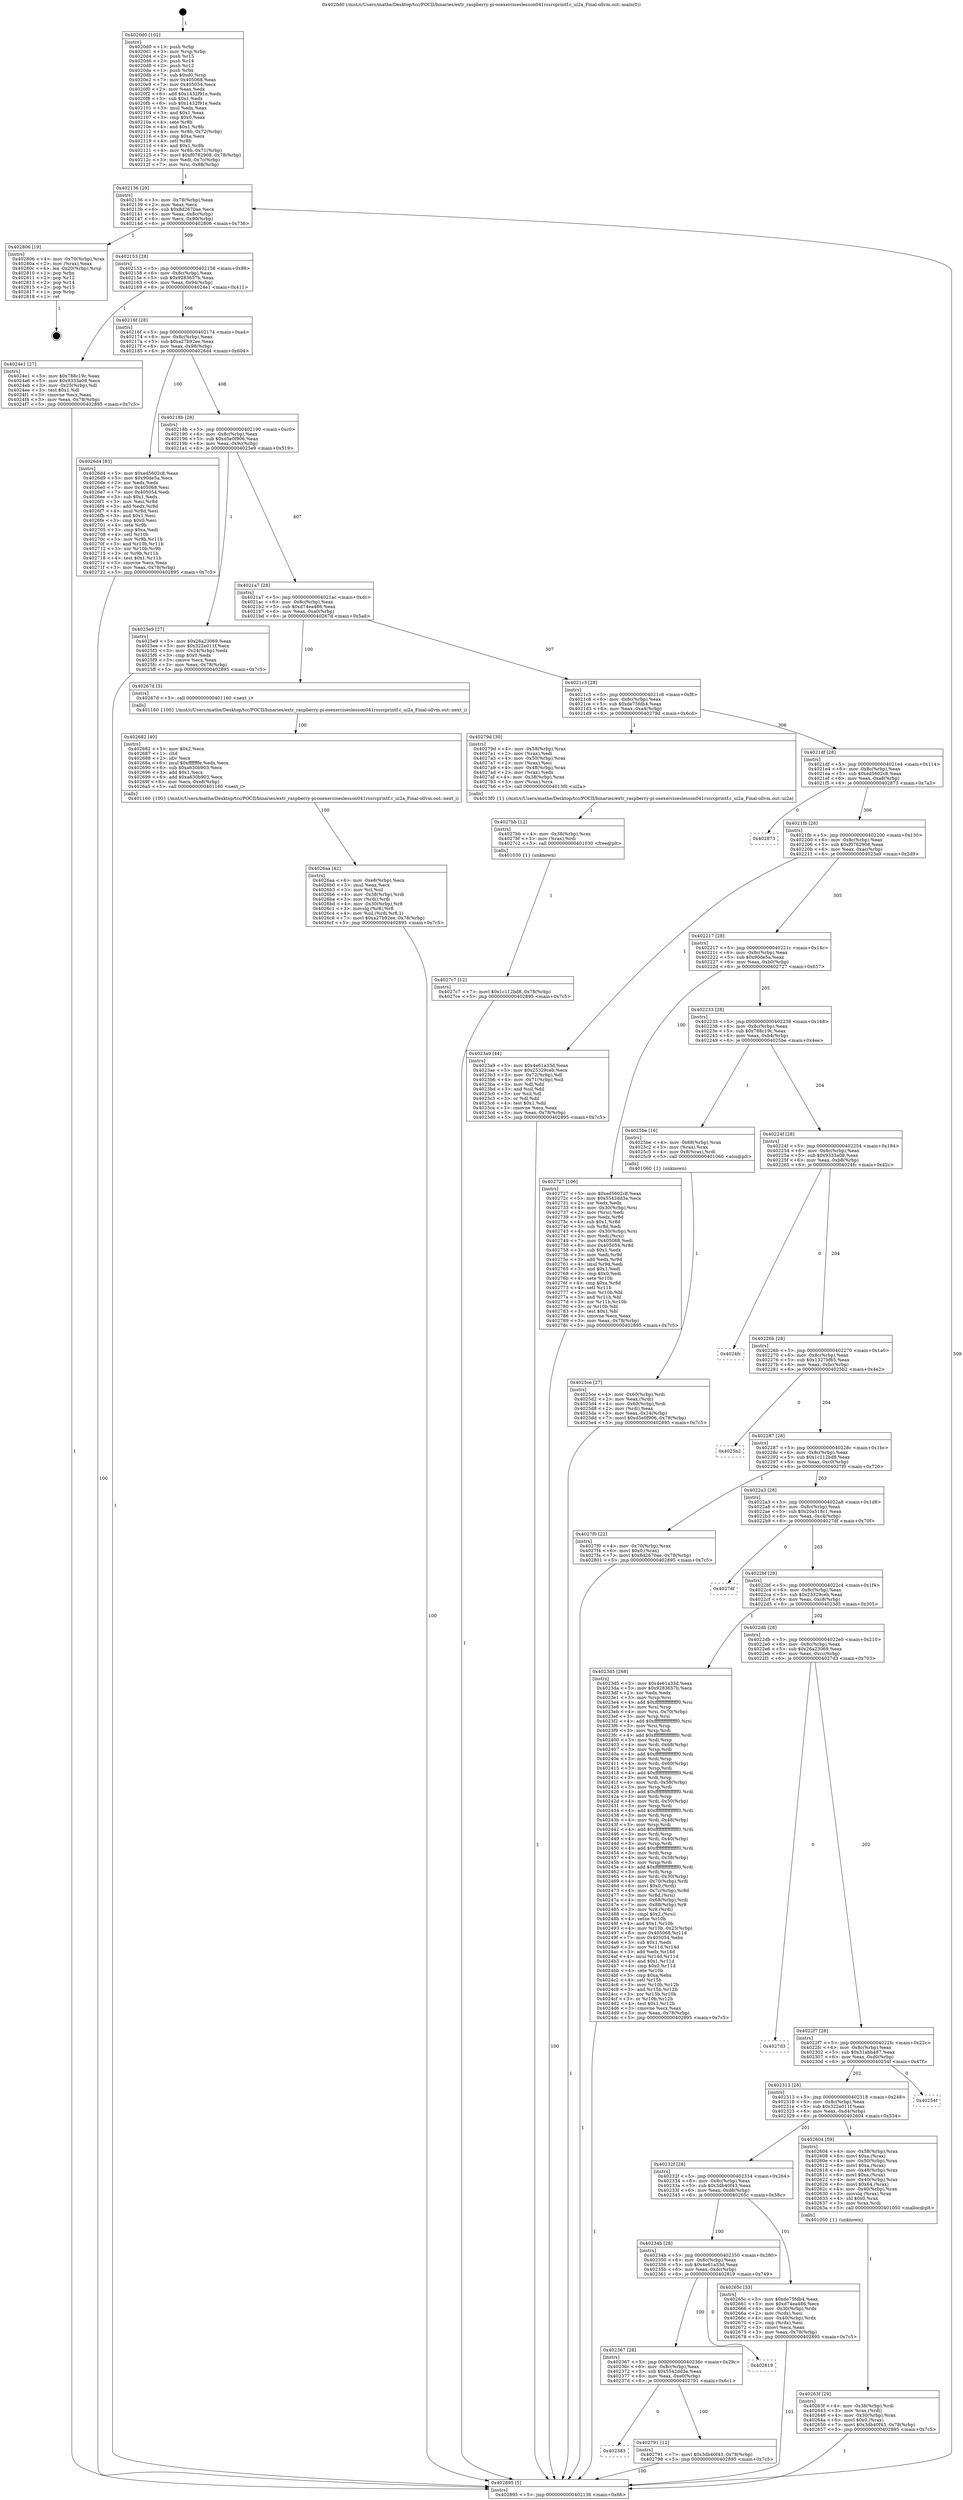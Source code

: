 digraph "0x4020d0" {
  label = "0x4020d0 (/mnt/c/Users/mathe/Desktop/tcc/POCII/binaries/extr_raspberry-pi-osexerciseslesson041rssrcprintf.c_ui2a_Final-ollvm.out::main(0))"
  labelloc = "t"
  node[shape=record]

  Entry [label="",width=0.3,height=0.3,shape=circle,fillcolor=black,style=filled]
  "0x402136" [label="{
     0x402136 [29]\l
     | [instrs]\l
     &nbsp;&nbsp;0x402136 \<+3\>: mov -0x78(%rbp),%eax\l
     &nbsp;&nbsp;0x402139 \<+2\>: mov %eax,%ecx\l
     &nbsp;&nbsp;0x40213b \<+6\>: sub $0x8d2670ae,%ecx\l
     &nbsp;&nbsp;0x402141 \<+6\>: mov %eax,-0x8c(%rbp)\l
     &nbsp;&nbsp;0x402147 \<+6\>: mov %ecx,-0x90(%rbp)\l
     &nbsp;&nbsp;0x40214d \<+6\>: je 0000000000402806 \<main+0x736\>\l
  }"]
  "0x402806" [label="{
     0x402806 [19]\l
     | [instrs]\l
     &nbsp;&nbsp;0x402806 \<+4\>: mov -0x70(%rbp),%rax\l
     &nbsp;&nbsp;0x40280a \<+2\>: mov (%rax),%eax\l
     &nbsp;&nbsp;0x40280c \<+4\>: lea -0x20(%rbp),%rsp\l
     &nbsp;&nbsp;0x402810 \<+1\>: pop %rbx\l
     &nbsp;&nbsp;0x402811 \<+2\>: pop %r12\l
     &nbsp;&nbsp;0x402813 \<+2\>: pop %r14\l
     &nbsp;&nbsp;0x402815 \<+2\>: pop %r15\l
     &nbsp;&nbsp;0x402817 \<+1\>: pop %rbp\l
     &nbsp;&nbsp;0x402818 \<+1\>: ret\l
  }"]
  "0x402153" [label="{
     0x402153 [28]\l
     | [instrs]\l
     &nbsp;&nbsp;0x402153 \<+5\>: jmp 0000000000402158 \<main+0x88\>\l
     &nbsp;&nbsp;0x402158 \<+6\>: mov -0x8c(%rbp),%eax\l
     &nbsp;&nbsp;0x40215e \<+5\>: sub $0x9283657b,%eax\l
     &nbsp;&nbsp;0x402163 \<+6\>: mov %eax,-0x94(%rbp)\l
     &nbsp;&nbsp;0x402169 \<+6\>: je 00000000004024e1 \<main+0x411\>\l
  }"]
  Exit [label="",width=0.3,height=0.3,shape=circle,fillcolor=black,style=filled,peripheries=2]
  "0x4024e1" [label="{
     0x4024e1 [27]\l
     | [instrs]\l
     &nbsp;&nbsp;0x4024e1 \<+5\>: mov $0x788c19c,%eax\l
     &nbsp;&nbsp;0x4024e6 \<+5\>: mov $0x9333a08,%ecx\l
     &nbsp;&nbsp;0x4024eb \<+3\>: mov -0x25(%rbp),%dl\l
     &nbsp;&nbsp;0x4024ee \<+3\>: test $0x1,%dl\l
     &nbsp;&nbsp;0x4024f1 \<+3\>: cmovne %ecx,%eax\l
     &nbsp;&nbsp;0x4024f4 \<+3\>: mov %eax,-0x78(%rbp)\l
     &nbsp;&nbsp;0x4024f7 \<+5\>: jmp 0000000000402895 \<main+0x7c5\>\l
  }"]
  "0x40216f" [label="{
     0x40216f [28]\l
     | [instrs]\l
     &nbsp;&nbsp;0x40216f \<+5\>: jmp 0000000000402174 \<main+0xa4\>\l
     &nbsp;&nbsp;0x402174 \<+6\>: mov -0x8c(%rbp),%eax\l
     &nbsp;&nbsp;0x40217a \<+5\>: sub $0xa27b92ee,%eax\l
     &nbsp;&nbsp;0x40217f \<+6\>: mov %eax,-0x98(%rbp)\l
     &nbsp;&nbsp;0x402185 \<+6\>: je 00000000004026d4 \<main+0x604\>\l
  }"]
  "0x4027c7" [label="{
     0x4027c7 [12]\l
     | [instrs]\l
     &nbsp;&nbsp;0x4027c7 \<+7\>: movl $0x1c112bd8,-0x78(%rbp)\l
     &nbsp;&nbsp;0x4027ce \<+5\>: jmp 0000000000402895 \<main+0x7c5\>\l
  }"]
  "0x4026d4" [label="{
     0x4026d4 [83]\l
     | [instrs]\l
     &nbsp;&nbsp;0x4026d4 \<+5\>: mov $0xed5602c8,%eax\l
     &nbsp;&nbsp;0x4026d9 \<+5\>: mov $0x90de5a,%ecx\l
     &nbsp;&nbsp;0x4026de \<+2\>: xor %edx,%edx\l
     &nbsp;&nbsp;0x4026e0 \<+7\>: mov 0x405068,%esi\l
     &nbsp;&nbsp;0x4026e7 \<+7\>: mov 0x405054,%edi\l
     &nbsp;&nbsp;0x4026ee \<+3\>: sub $0x1,%edx\l
     &nbsp;&nbsp;0x4026f1 \<+3\>: mov %esi,%r8d\l
     &nbsp;&nbsp;0x4026f4 \<+3\>: add %edx,%r8d\l
     &nbsp;&nbsp;0x4026f7 \<+4\>: imul %r8d,%esi\l
     &nbsp;&nbsp;0x4026fb \<+3\>: and $0x1,%esi\l
     &nbsp;&nbsp;0x4026fe \<+3\>: cmp $0x0,%esi\l
     &nbsp;&nbsp;0x402701 \<+4\>: sete %r9b\l
     &nbsp;&nbsp;0x402705 \<+3\>: cmp $0xa,%edi\l
     &nbsp;&nbsp;0x402708 \<+4\>: setl %r10b\l
     &nbsp;&nbsp;0x40270c \<+3\>: mov %r9b,%r11b\l
     &nbsp;&nbsp;0x40270f \<+3\>: and %r10b,%r11b\l
     &nbsp;&nbsp;0x402712 \<+3\>: xor %r10b,%r9b\l
     &nbsp;&nbsp;0x402715 \<+3\>: or %r9b,%r11b\l
     &nbsp;&nbsp;0x402718 \<+4\>: test $0x1,%r11b\l
     &nbsp;&nbsp;0x40271c \<+3\>: cmovne %ecx,%eax\l
     &nbsp;&nbsp;0x40271f \<+3\>: mov %eax,-0x78(%rbp)\l
     &nbsp;&nbsp;0x402722 \<+5\>: jmp 0000000000402895 \<main+0x7c5\>\l
  }"]
  "0x40218b" [label="{
     0x40218b [28]\l
     | [instrs]\l
     &nbsp;&nbsp;0x40218b \<+5\>: jmp 0000000000402190 \<main+0xc0\>\l
     &nbsp;&nbsp;0x402190 \<+6\>: mov -0x8c(%rbp),%eax\l
     &nbsp;&nbsp;0x402196 \<+5\>: sub $0xd5e0f906,%eax\l
     &nbsp;&nbsp;0x40219b \<+6\>: mov %eax,-0x9c(%rbp)\l
     &nbsp;&nbsp;0x4021a1 \<+6\>: je 00000000004025e9 \<main+0x519\>\l
  }"]
  "0x4027bb" [label="{
     0x4027bb [12]\l
     | [instrs]\l
     &nbsp;&nbsp;0x4027bb \<+4\>: mov -0x38(%rbp),%rax\l
     &nbsp;&nbsp;0x4027bf \<+3\>: mov (%rax),%rdi\l
     &nbsp;&nbsp;0x4027c2 \<+5\>: call 0000000000401030 \<free@plt\>\l
     | [calls]\l
     &nbsp;&nbsp;0x401030 \{1\} (unknown)\l
  }"]
  "0x4025e9" [label="{
     0x4025e9 [27]\l
     | [instrs]\l
     &nbsp;&nbsp;0x4025e9 \<+5\>: mov $0x26a23069,%eax\l
     &nbsp;&nbsp;0x4025ee \<+5\>: mov $0x322e011f,%ecx\l
     &nbsp;&nbsp;0x4025f3 \<+3\>: mov -0x24(%rbp),%edx\l
     &nbsp;&nbsp;0x4025f6 \<+3\>: cmp $0x0,%edx\l
     &nbsp;&nbsp;0x4025f9 \<+3\>: cmove %ecx,%eax\l
     &nbsp;&nbsp;0x4025fc \<+3\>: mov %eax,-0x78(%rbp)\l
     &nbsp;&nbsp;0x4025ff \<+5\>: jmp 0000000000402895 \<main+0x7c5\>\l
  }"]
  "0x4021a7" [label="{
     0x4021a7 [28]\l
     | [instrs]\l
     &nbsp;&nbsp;0x4021a7 \<+5\>: jmp 00000000004021ac \<main+0xdc\>\l
     &nbsp;&nbsp;0x4021ac \<+6\>: mov -0x8c(%rbp),%eax\l
     &nbsp;&nbsp;0x4021b2 \<+5\>: sub $0xd74ea486,%eax\l
     &nbsp;&nbsp;0x4021b7 \<+6\>: mov %eax,-0xa0(%rbp)\l
     &nbsp;&nbsp;0x4021bd \<+6\>: je 000000000040267d \<main+0x5ad\>\l
  }"]
  "0x402383" [label="{
     0x402383\l
  }", style=dashed]
  "0x40267d" [label="{
     0x40267d [5]\l
     | [instrs]\l
     &nbsp;&nbsp;0x40267d \<+5\>: call 0000000000401160 \<next_i\>\l
     | [calls]\l
     &nbsp;&nbsp;0x401160 \{100\} (/mnt/c/Users/mathe/Desktop/tcc/POCII/binaries/extr_raspberry-pi-osexerciseslesson041rssrcprintf.c_ui2a_Final-ollvm.out::next_i)\l
  }"]
  "0x4021c3" [label="{
     0x4021c3 [28]\l
     | [instrs]\l
     &nbsp;&nbsp;0x4021c3 \<+5\>: jmp 00000000004021c8 \<main+0xf8\>\l
     &nbsp;&nbsp;0x4021c8 \<+6\>: mov -0x8c(%rbp),%eax\l
     &nbsp;&nbsp;0x4021ce \<+5\>: sub $0xde75fdb4,%eax\l
     &nbsp;&nbsp;0x4021d3 \<+6\>: mov %eax,-0xa4(%rbp)\l
     &nbsp;&nbsp;0x4021d9 \<+6\>: je 000000000040279d \<main+0x6cd\>\l
  }"]
  "0x402791" [label="{
     0x402791 [12]\l
     | [instrs]\l
     &nbsp;&nbsp;0x402791 \<+7\>: movl $0x3db40f43,-0x78(%rbp)\l
     &nbsp;&nbsp;0x402798 \<+5\>: jmp 0000000000402895 \<main+0x7c5\>\l
  }"]
  "0x40279d" [label="{
     0x40279d [30]\l
     | [instrs]\l
     &nbsp;&nbsp;0x40279d \<+4\>: mov -0x58(%rbp),%rax\l
     &nbsp;&nbsp;0x4027a1 \<+2\>: mov (%rax),%edi\l
     &nbsp;&nbsp;0x4027a3 \<+4\>: mov -0x50(%rbp),%rax\l
     &nbsp;&nbsp;0x4027a7 \<+2\>: mov (%rax),%esi\l
     &nbsp;&nbsp;0x4027a9 \<+4\>: mov -0x48(%rbp),%rax\l
     &nbsp;&nbsp;0x4027ad \<+2\>: mov (%rax),%edx\l
     &nbsp;&nbsp;0x4027af \<+4\>: mov -0x38(%rbp),%rax\l
     &nbsp;&nbsp;0x4027b3 \<+3\>: mov (%rax),%rcx\l
     &nbsp;&nbsp;0x4027b6 \<+5\>: call 00000000004013f0 \<ui2a\>\l
     | [calls]\l
     &nbsp;&nbsp;0x4013f0 \{1\} (/mnt/c/Users/mathe/Desktop/tcc/POCII/binaries/extr_raspberry-pi-osexerciseslesson041rssrcprintf.c_ui2a_Final-ollvm.out::ui2a)\l
  }"]
  "0x4021df" [label="{
     0x4021df [28]\l
     | [instrs]\l
     &nbsp;&nbsp;0x4021df \<+5\>: jmp 00000000004021e4 \<main+0x114\>\l
     &nbsp;&nbsp;0x4021e4 \<+6\>: mov -0x8c(%rbp),%eax\l
     &nbsp;&nbsp;0x4021ea \<+5\>: sub $0xed5602c8,%eax\l
     &nbsp;&nbsp;0x4021ef \<+6\>: mov %eax,-0xa8(%rbp)\l
     &nbsp;&nbsp;0x4021f5 \<+6\>: je 0000000000402873 \<main+0x7a3\>\l
  }"]
  "0x402367" [label="{
     0x402367 [28]\l
     | [instrs]\l
     &nbsp;&nbsp;0x402367 \<+5\>: jmp 000000000040236c \<main+0x29c\>\l
     &nbsp;&nbsp;0x40236c \<+6\>: mov -0x8c(%rbp),%eax\l
     &nbsp;&nbsp;0x402372 \<+5\>: sub $0x5542dd3a,%eax\l
     &nbsp;&nbsp;0x402377 \<+6\>: mov %eax,-0xe0(%rbp)\l
     &nbsp;&nbsp;0x40237d \<+6\>: je 0000000000402791 \<main+0x6c1\>\l
  }"]
  "0x402873" [label="{
     0x402873\l
  }", style=dashed]
  "0x4021fb" [label="{
     0x4021fb [28]\l
     | [instrs]\l
     &nbsp;&nbsp;0x4021fb \<+5\>: jmp 0000000000402200 \<main+0x130\>\l
     &nbsp;&nbsp;0x402200 \<+6\>: mov -0x8c(%rbp),%eax\l
     &nbsp;&nbsp;0x402206 \<+5\>: sub $0xf0762908,%eax\l
     &nbsp;&nbsp;0x40220b \<+6\>: mov %eax,-0xac(%rbp)\l
     &nbsp;&nbsp;0x402211 \<+6\>: je 00000000004023a9 \<main+0x2d9\>\l
  }"]
  "0x402819" [label="{
     0x402819\l
  }", style=dashed]
  "0x4023a9" [label="{
     0x4023a9 [44]\l
     | [instrs]\l
     &nbsp;&nbsp;0x4023a9 \<+5\>: mov $0x4e61a33d,%eax\l
     &nbsp;&nbsp;0x4023ae \<+5\>: mov $0x25329ceb,%ecx\l
     &nbsp;&nbsp;0x4023b3 \<+3\>: mov -0x72(%rbp),%dl\l
     &nbsp;&nbsp;0x4023b6 \<+4\>: mov -0x71(%rbp),%sil\l
     &nbsp;&nbsp;0x4023ba \<+3\>: mov %dl,%dil\l
     &nbsp;&nbsp;0x4023bd \<+3\>: and %sil,%dil\l
     &nbsp;&nbsp;0x4023c0 \<+3\>: xor %sil,%dl\l
     &nbsp;&nbsp;0x4023c3 \<+3\>: or %dl,%dil\l
     &nbsp;&nbsp;0x4023c6 \<+4\>: test $0x1,%dil\l
     &nbsp;&nbsp;0x4023ca \<+3\>: cmovne %ecx,%eax\l
     &nbsp;&nbsp;0x4023cd \<+3\>: mov %eax,-0x78(%rbp)\l
     &nbsp;&nbsp;0x4023d0 \<+5\>: jmp 0000000000402895 \<main+0x7c5\>\l
  }"]
  "0x402217" [label="{
     0x402217 [28]\l
     | [instrs]\l
     &nbsp;&nbsp;0x402217 \<+5\>: jmp 000000000040221c \<main+0x14c\>\l
     &nbsp;&nbsp;0x40221c \<+6\>: mov -0x8c(%rbp),%eax\l
     &nbsp;&nbsp;0x402222 \<+5\>: sub $0x90de5a,%eax\l
     &nbsp;&nbsp;0x402227 \<+6\>: mov %eax,-0xb0(%rbp)\l
     &nbsp;&nbsp;0x40222d \<+6\>: je 0000000000402727 \<main+0x657\>\l
  }"]
  "0x402895" [label="{
     0x402895 [5]\l
     | [instrs]\l
     &nbsp;&nbsp;0x402895 \<+5\>: jmp 0000000000402136 \<main+0x66\>\l
  }"]
  "0x4020d0" [label="{
     0x4020d0 [102]\l
     | [instrs]\l
     &nbsp;&nbsp;0x4020d0 \<+1\>: push %rbp\l
     &nbsp;&nbsp;0x4020d1 \<+3\>: mov %rsp,%rbp\l
     &nbsp;&nbsp;0x4020d4 \<+2\>: push %r15\l
     &nbsp;&nbsp;0x4020d6 \<+2\>: push %r14\l
     &nbsp;&nbsp;0x4020d8 \<+2\>: push %r12\l
     &nbsp;&nbsp;0x4020da \<+1\>: push %rbx\l
     &nbsp;&nbsp;0x4020db \<+7\>: sub $0xd0,%rsp\l
     &nbsp;&nbsp;0x4020e2 \<+7\>: mov 0x405068,%eax\l
     &nbsp;&nbsp;0x4020e9 \<+7\>: mov 0x405054,%ecx\l
     &nbsp;&nbsp;0x4020f0 \<+2\>: mov %eax,%edx\l
     &nbsp;&nbsp;0x4020f2 \<+6\>: add $0x1432f91e,%edx\l
     &nbsp;&nbsp;0x4020f8 \<+3\>: sub $0x1,%edx\l
     &nbsp;&nbsp;0x4020fb \<+6\>: sub $0x1432f91e,%edx\l
     &nbsp;&nbsp;0x402101 \<+3\>: imul %edx,%eax\l
     &nbsp;&nbsp;0x402104 \<+3\>: and $0x1,%eax\l
     &nbsp;&nbsp;0x402107 \<+3\>: cmp $0x0,%eax\l
     &nbsp;&nbsp;0x40210a \<+4\>: sete %r8b\l
     &nbsp;&nbsp;0x40210e \<+4\>: and $0x1,%r8b\l
     &nbsp;&nbsp;0x402112 \<+4\>: mov %r8b,-0x72(%rbp)\l
     &nbsp;&nbsp;0x402116 \<+3\>: cmp $0xa,%ecx\l
     &nbsp;&nbsp;0x402119 \<+4\>: setl %r8b\l
     &nbsp;&nbsp;0x40211d \<+4\>: and $0x1,%r8b\l
     &nbsp;&nbsp;0x402121 \<+4\>: mov %r8b,-0x71(%rbp)\l
     &nbsp;&nbsp;0x402125 \<+7\>: movl $0xf0762908,-0x78(%rbp)\l
     &nbsp;&nbsp;0x40212c \<+3\>: mov %edi,-0x7c(%rbp)\l
     &nbsp;&nbsp;0x40212f \<+7\>: mov %rsi,-0x88(%rbp)\l
  }"]
  "0x4026aa" [label="{
     0x4026aa [42]\l
     | [instrs]\l
     &nbsp;&nbsp;0x4026aa \<+6\>: mov -0xe8(%rbp),%ecx\l
     &nbsp;&nbsp;0x4026b0 \<+3\>: imul %eax,%ecx\l
     &nbsp;&nbsp;0x4026b3 \<+3\>: mov %cl,%sil\l
     &nbsp;&nbsp;0x4026b6 \<+4\>: mov -0x38(%rbp),%rdi\l
     &nbsp;&nbsp;0x4026ba \<+3\>: mov (%rdi),%rdi\l
     &nbsp;&nbsp;0x4026bd \<+4\>: mov -0x30(%rbp),%r8\l
     &nbsp;&nbsp;0x4026c1 \<+3\>: movslq (%r8),%r8\l
     &nbsp;&nbsp;0x4026c4 \<+4\>: mov %sil,(%rdi,%r8,1)\l
     &nbsp;&nbsp;0x4026c8 \<+7\>: movl $0xa27b92ee,-0x78(%rbp)\l
     &nbsp;&nbsp;0x4026cf \<+5\>: jmp 0000000000402895 \<main+0x7c5\>\l
  }"]
  "0x402727" [label="{
     0x402727 [106]\l
     | [instrs]\l
     &nbsp;&nbsp;0x402727 \<+5\>: mov $0xed5602c8,%eax\l
     &nbsp;&nbsp;0x40272c \<+5\>: mov $0x5542dd3a,%ecx\l
     &nbsp;&nbsp;0x402731 \<+2\>: xor %edx,%edx\l
     &nbsp;&nbsp;0x402733 \<+4\>: mov -0x30(%rbp),%rsi\l
     &nbsp;&nbsp;0x402737 \<+2\>: mov (%rsi),%edi\l
     &nbsp;&nbsp;0x402739 \<+3\>: mov %edx,%r8d\l
     &nbsp;&nbsp;0x40273c \<+4\>: sub $0x1,%r8d\l
     &nbsp;&nbsp;0x402740 \<+3\>: sub %r8d,%edi\l
     &nbsp;&nbsp;0x402743 \<+4\>: mov -0x30(%rbp),%rsi\l
     &nbsp;&nbsp;0x402747 \<+2\>: mov %edi,(%rsi)\l
     &nbsp;&nbsp;0x402749 \<+7\>: mov 0x405068,%edi\l
     &nbsp;&nbsp;0x402750 \<+8\>: mov 0x405054,%r8d\l
     &nbsp;&nbsp;0x402758 \<+3\>: sub $0x1,%edx\l
     &nbsp;&nbsp;0x40275b \<+3\>: mov %edi,%r9d\l
     &nbsp;&nbsp;0x40275e \<+3\>: add %edx,%r9d\l
     &nbsp;&nbsp;0x402761 \<+4\>: imul %r9d,%edi\l
     &nbsp;&nbsp;0x402765 \<+3\>: and $0x1,%edi\l
     &nbsp;&nbsp;0x402768 \<+3\>: cmp $0x0,%edi\l
     &nbsp;&nbsp;0x40276b \<+4\>: sete %r10b\l
     &nbsp;&nbsp;0x40276f \<+4\>: cmp $0xa,%r8d\l
     &nbsp;&nbsp;0x402773 \<+4\>: setl %r11b\l
     &nbsp;&nbsp;0x402777 \<+3\>: mov %r10b,%bl\l
     &nbsp;&nbsp;0x40277a \<+3\>: and %r11b,%bl\l
     &nbsp;&nbsp;0x40277d \<+3\>: xor %r11b,%r10b\l
     &nbsp;&nbsp;0x402780 \<+3\>: or %r10b,%bl\l
     &nbsp;&nbsp;0x402783 \<+3\>: test $0x1,%bl\l
     &nbsp;&nbsp;0x402786 \<+3\>: cmovne %ecx,%eax\l
     &nbsp;&nbsp;0x402789 \<+3\>: mov %eax,-0x78(%rbp)\l
     &nbsp;&nbsp;0x40278c \<+5\>: jmp 0000000000402895 \<main+0x7c5\>\l
  }"]
  "0x402233" [label="{
     0x402233 [28]\l
     | [instrs]\l
     &nbsp;&nbsp;0x402233 \<+5\>: jmp 0000000000402238 \<main+0x168\>\l
     &nbsp;&nbsp;0x402238 \<+6\>: mov -0x8c(%rbp),%eax\l
     &nbsp;&nbsp;0x40223e \<+5\>: sub $0x788c19c,%eax\l
     &nbsp;&nbsp;0x402243 \<+6\>: mov %eax,-0xb4(%rbp)\l
     &nbsp;&nbsp;0x402249 \<+6\>: je 00000000004025be \<main+0x4ee\>\l
  }"]
  "0x402682" [label="{
     0x402682 [40]\l
     | [instrs]\l
     &nbsp;&nbsp;0x402682 \<+5\>: mov $0x2,%ecx\l
     &nbsp;&nbsp;0x402687 \<+1\>: cltd\l
     &nbsp;&nbsp;0x402688 \<+2\>: idiv %ecx\l
     &nbsp;&nbsp;0x40268a \<+6\>: imul $0xfffffffe,%edx,%ecx\l
     &nbsp;&nbsp;0x402690 \<+6\>: sub $0xa630b903,%ecx\l
     &nbsp;&nbsp;0x402696 \<+3\>: add $0x1,%ecx\l
     &nbsp;&nbsp;0x402699 \<+6\>: add $0xa630b903,%ecx\l
     &nbsp;&nbsp;0x40269f \<+6\>: mov %ecx,-0xe8(%rbp)\l
     &nbsp;&nbsp;0x4026a5 \<+5\>: call 0000000000401160 \<next_i\>\l
     | [calls]\l
     &nbsp;&nbsp;0x401160 \{100\} (/mnt/c/Users/mathe/Desktop/tcc/POCII/binaries/extr_raspberry-pi-osexerciseslesson041rssrcprintf.c_ui2a_Final-ollvm.out::next_i)\l
  }"]
  "0x4025be" [label="{
     0x4025be [16]\l
     | [instrs]\l
     &nbsp;&nbsp;0x4025be \<+4\>: mov -0x68(%rbp),%rax\l
     &nbsp;&nbsp;0x4025c2 \<+3\>: mov (%rax),%rax\l
     &nbsp;&nbsp;0x4025c5 \<+4\>: mov 0x8(%rax),%rdi\l
     &nbsp;&nbsp;0x4025c9 \<+5\>: call 0000000000401060 \<atoi@plt\>\l
     | [calls]\l
     &nbsp;&nbsp;0x401060 \{1\} (unknown)\l
  }"]
  "0x40224f" [label="{
     0x40224f [28]\l
     | [instrs]\l
     &nbsp;&nbsp;0x40224f \<+5\>: jmp 0000000000402254 \<main+0x184\>\l
     &nbsp;&nbsp;0x402254 \<+6\>: mov -0x8c(%rbp),%eax\l
     &nbsp;&nbsp;0x40225a \<+5\>: sub $0x9333a08,%eax\l
     &nbsp;&nbsp;0x40225f \<+6\>: mov %eax,-0xb8(%rbp)\l
     &nbsp;&nbsp;0x402265 \<+6\>: je 00000000004024fc \<main+0x42c\>\l
  }"]
  "0x40234b" [label="{
     0x40234b [28]\l
     | [instrs]\l
     &nbsp;&nbsp;0x40234b \<+5\>: jmp 0000000000402350 \<main+0x280\>\l
     &nbsp;&nbsp;0x402350 \<+6\>: mov -0x8c(%rbp),%eax\l
     &nbsp;&nbsp;0x402356 \<+5\>: sub $0x4e61a33d,%eax\l
     &nbsp;&nbsp;0x40235b \<+6\>: mov %eax,-0xdc(%rbp)\l
     &nbsp;&nbsp;0x402361 \<+6\>: je 0000000000402819 \<main+0x749\>\l
  }"]
  "0x4024fc" [label="{
     0x4024fc\l
  }", style=dashed]
  "0x40226b" [label="{
     0x40226b [28]\l
     | [instrs]\l
     &nbsp;&nbsp;0x40226b \<+5\>: jmp 0000000000402270 \<main+0x1a0\>\l
     &nbsp;&nbsp;0x402270 \<+6\>: mov -0x8c(%rbp),%eax\l
     &nbsp;&nbsp;0x402276 \<+5\>: sub $0x1327bf65,%eax\l
     &nbsp;&nbsp;0x40227b \<+6\>: mov %eax,-0xbc(%rbp)\l
     &nbsp;&nbsp;0x402281 \<+6\>: je 00000000004025b2 \<main+0x4e2\>\l
  }"]
  "0x40265c" [label="{
     0x40265c [33]\l
     | [instrs]\l
     &nbsp;&nbsp;0x40265c \<+5\>: mov $0xde75fdb4,%eax\l
     &nbsp;&nbsp;0x402661 \<+5\>: mov $0xd74ea486,%ecx\l
     &nbsp;&nbsp;0x402666 \<+4\>: mov -0x30(%rbp),%rdx\l
     &nbsp;&nbsp;0x40266a \<+2\>: mov (%rdx),%esi\l
     &nbsp;&nbsp;0x40266c \<+4\>: mov -0x40(%rbp),%rdx\l
     &nbsp;&nbsp;0x402670 \<+2\>: cmp (%rdx),%esi\l
     &nbsp;&nbsp;0x402672 \<+3\>: cmovl %ecx,%eax\l
     &nbsp;&nbsp;0x402675 \<+3\>: mov %eax,-0x78(%rbp)\l
     &nbsp;&nbsp;0x402678 \<+5\>: jmp 0000000000402895 \<main+0x7c5\>\l
  }"]
  "0x4025b2" [label="{
     0x4025b2\l
  }", style=dashed]
  "0x402287" [label="{
     0x402287 [28]\l
     | [instrs]\l
     &nbsp;&nbsp;0x402287 \<+5\>: jmp 000000000040228c \<main+0x1bc\>\l
     &nbsp;&nbsp;0x40228c \<+6\>: mov -0x8c(%rbp),%eax\l
     &nbsp;&nbsp;0x402292 \<+5\>: sub $0x1c112bd8,%eax\l
     &nbsp;&nbsp;0x402297 \<+6\>: mov %eax,-0xc0(%rbp)\l
     &nbsp;&nbsp;0x40229d \<+6\>: je 00000000004027f0 \<main+0x720\>\l
  }"]
  "0x40263f" [label="{
     0x40263f [29]\l
     | [instrs]\l
     &nbsp;&nbsp;0x40263f \<+4\>: mov -0x38(%rbp),%rdi\l
     &nbsp;&nbsp;0x402643 \<+3\>: mov %rax,(%rdi)\l
     &nbsp;&nbsp;0x402646 \<+4\>: mov -0x30(%rbp),%rax\l
     &nbsp;&nbsp;0x40264a \<+6\>: movl $0x0,(%rax)\l
     &nbsp;&nbsp;0x402650 \<+7\>: movl $0x3db40f43,-0x78(%rbp)\l
     &nbsp;&nbsp;0x402657 \<+5\>: jmp 0000000000402895 \<main+0x7c5\>\l
  }"]
  "0x4027f0" [label="{
     0x4027f0 [22]\l
     | [instrs]\l
     &nbsp;&nbsp;0x4027f0 \<+4\>: mov -0x70(%rbp),%rax\l
     &nbsp;&nbsp;0x4027f4 \<+6\>: movl $0x0,(%rax)\l
     &nbsp;&nbsp;0x4027fa \<+7\>: movl $0x8d2670ae,-0x78(%rbp)\l
     &nbsp;&nbsp;0x402801 \<+5\>: jmp 0000000000402895 \<main+0x7c5\>\l
  }"]
  "0x4022a3" [label="{
     0x4022a3 [28]\l
     | [instrs]\l
     &nbsp;&nbsp;0x4022a3 \<+5\>: jmp 00000000004022a8 \<main+0x1d8\>\l
     &nbsp;&nbsp;0x4022a8 \<+6\>: mov -0x8c(%rbp),%eax\l
     &nbsp;&nbsp;0x4022ae \<+5\>: sub $0x20a518c1,%eax\l
     &nbsp;&nbsp;0x4022b3 \<+6\>: mov %eax,-0xc4(%rbp)\l
     &nbsp;&nbsp;0x4022b9 \<+6\>: je 00000000004027df \<main+0x70f\>\l
  }"]
  "0x40232f" [label="{
     0x40232f [28]\l
     | [instrs]\l
     &nbsp;&nbsp;0x40232f \<+5\>: jmp 0000000000402334 \<main+0x264\>\l
     &nbsp;&nbsp;0x402334 \<+6\>: mov -0x8c(%rbp),%eax\l
     &nbsp;&nbsp;0x40233a \<+5\>: sub $0x3db40f43,%eax\l
     &nbsp;&nbsp;0x40233f \<+6\>: mov %eax,-0xd8(%rbp)\l
     &nbsp;&nbsp;0x402345 \<+6\>: je 000000000040265c \<main+0x58c\>\l
  }"]
  "0x4027df" [label="{
     0x4027df\l
  }", style=dashed]
  "0x4022bf" [label="{
     0x4022bf [28]\l
     | [instrs]\l
     &nbsp;&nbsp;0x4022bf \<+5\>: jmp 00000000004022c4 \<main+0x1f4\>\l
     &nbsp;&nbsp;0x4022c4 \<+6\>: mov -0x8c(%rbp),%eax\l
     &nbsp;&nbsp;0x4022ca \<+5\>: sub $0x25329ceb,%eax\l
     &nbsp;&nbsp;0x4022cf \<+6\>: mov %eax,-0xc8(%rbp)\l
     &nbsp;&nbsp;0x4022d5 \<+6\>: je 00000000004023d5 \<main+0x305\>\l
  }"]
  "0x402604" [label="{
     0x402604 [59]\l
     | [instrs]\l
     &nbsp;&nbsp;0x402604 \<+4\>: mov -0x58(%rbp),%rax\l
     &nbsp;&nbsp;0x402608 \<+6\>: movl $0xa,(%rax)\l
     &nbsp;&nbsp;0x40260e \<+4\>: mov -0x50(%rbp),%rax\l
     &nbsp;&nbsp;0x402612 \<+6\>: movl $0xa,(%rax)\l
     &nbsp;&nbsp;0x402618 \<+4\>: mov -0x48(%rbp),%rax\l
     &nbsp;&nbsp;0x40261c \<+6\>: movl $0xa,(%rax)\l
     &nbsp;&nbsp;0x402622 \<+4\>: mov -0x40(%rbp),%rax\l
     &nbsp;&nbsp;0x402626 \<+6\>: movl $0x64,(%rax)\l
     &nbsp;&nbsp;0x40262c \<+4\>: mov -0x40(%rbp),%rax\l
     &nbsp;&nbsp;0x402630 \<+3\>: movslq (%rax),%rax\l
     &nbsp;&nbsp;0x402633 \<+4\>: shl $0x0,%rax\l
     &nbsp;&nbsp;0x402637 \<+3\>: mov %rax,%rdi\l
     &nbsp;&nbsp;0x40263a \<+5\>: call 0000000000401050 \<malloc@plt\>\l
     | [calls]\l
     &nbsp;&nbsp;0x401050 \{1\} (unknown)\l
  }"]
  "0x4023d5" [label="{
     0x4023d5 [268]\l
     | [instrs]\l
     &nbsp;&nbsp;0x4023d5 \<+5\>: mov $0x4e61a33d,%eax\l
     &nbsp;&nbsp;0x4023da \<+5\>: mov $0x9283657b,%ecx\l
     &nbsp;&nbsp;0x4023df \<+2\>: xor %edx,%edx\l
     &nbsp;&nbsp;0x4023e1 \<+3\>: mov %rsp,%rsi\l
     &nbsp;&nbsp;0x4023e4 \<+4\>: add $0xfffffffffffffff0,%rsi\l
     &nbsp;&nbsp;0x4023e8 \<+3\>: mov %rsi,%rsp\l
     &nbsp;&nbsp;0x4023eb \<+4\>: mov %rsi,-0x70(%rbp)\l
     &nbsp;&nbsp;0x4023ef \<+3\>: mov %rsp,%rsi\l
     &nbsp;&nbsp;0x4023f2 \<+4\>: add $0xfffffffffffffff0,%rsi\l
     &nbsp;&nbsp;0x4023f6 \<+3\>: mov %rsi,%rsp\l
     &nbsp;&nbsp;0x4023f9 \<+3\>: mov %rsp,%rdi\l
     &nbsp;&nbsp;0x4023fc \<+4\>: add $0xfffffffffffffff0,%rdi\l
     &nbsp;&nbsp;0x402400 \<+3\>: mov %rdi,%rsp\l
     &nbsp;&nbsp;0x402403 \<+4\>: mov %rdi,-0x68(%rbp)\l
     &nbsp;&nbsp;0x402407 \<+3\>: mov %rsp,%rdi\l
     &nbsp;&nbsp;0x40240a \<+4\>: add $0xfffffffffffffff0,%rdi\l
     &nbsp;&nbsp;0x40240e \<+3\>: mov %rdi,%rsp\l
     &nbsp;&nbsp;0x402411 \<+4\>: mov %rdi,-0x60(%rbp)\l
     &nbsp;&nbsp;0x402415 \<+3\>: mov %rsp,%rdi\l
     &nbsp;&nbsp;0x402418 \<+4\>: add $0xfffffffffffffff0,%rdi\l
     &nbsp;&nbsp;0x40241c \<+3\>: mov %rdi,%rsp\l
     &nbsp;&nbsp;0x40241f \<+4\>: mov %rdi,-0x58(%rbp)\l
     &nbsp;&nbsp;0x402423 \<+3\>: mov %rsp,%rdi\l
     &nbsp;&nbsp;0x402426 \<+4\>: add $0xfffffffffffffff0,%rdi\l
     &nbsp;&nbsp;0x40242a \<+3\>: mov %rdi,%rsp\l
     &nbsp;&nbsp;0x40242d \<+4\>: mov %rdi,-0x50(%rbp)\l
     &nbsp;&nbsp;0x402431 \<+3\>: mov %rsp,%rdi\l
     &nbsp;&nbsp;0x402434 \<+4\>: add $0xfffffffffffffff0,%rdi\l
     &nbsp;&nbsp;0x402438 \<+3\>: mov %rdi,%rsp\l
     &nbsp;&nbsp;0x40243b \<+4\>: mov %rdi,-0x48(%rbp)\l
     &nbsp;&nbsp;0x40243f \<+3\>: mov %rsp,%rdi\l
     &nbsp;&nbsp;0x402442 \<+4\>: add $0xfffffffffffffff0,%rdi\l
     &nbsp;&nbsp;0x402446 \<+3\>: mov %rdi,%rsp\l
     &nbsp;&nbsp;0x402449 \<+4\>: mov %rdi,-0x40(%rbp)\l
     &nbsp;&nbsp;0x40244d \<+3\>: mov %rsp,%rdi\l
     &nbsp;&nbsp;0x402450 \<+4\>: add $0xfffffffffffffff0,%rdi\l
     &nbsp;&nbsp;0x402454 \<+3\>: mov %rdi,%rsp\l
     &nbsp;&nbsp;0x402457 \<+4\>: mov %rdi,-0x38(%rbp)\l
     &nbsp;&nbsp;0x40245b \<+3\>: mov %rsp,%rdi\l
     &nbsp;&nbsp;0x40245e \<+4\>: add $0xfffffffffffffff0,%rdi\l
     &nbsp;&nbsp;0x402462 \<+3\>: mov %rdi,%rsp\l
     &nbsp;&nbsp;0x402465 \<+4\>: mov %rdi,-0x30(%rbp)\l
     &nbsp;&nbsp;0x402469 \<+4\>: mov -0x70(%rbp),%rdi\l
     &nbsp;&nbsp;0x40246d \<+6\>: movl $0x0,(%rdi)\l
     &nbsp;&nbsp;0x402473 \<+4\>: mov -0x7c(%rbp),%r8d\l
     &nbsp;&nbsp;0x402477 \<+3\>: mov %r8d,(%rsi)\l
     &nbsp;&nbsp;0x40247a \<+4\>: mov -0x68(%rbp),%rdi\l
     &nbsp;&nbsp;0x40247e \<+7\>: mov -0x88(%rbp),%r9\l
     &nbsp;&nbsp;0x402485 \<+3\>: mov %r9,(%rdi)\l
     &nbsp;&nbsp;0x402488 \<+3\>: cmpl $0x2,(%rsi)\l
     &nbsp;&nbsp;0x40248b \<+4\>: setne %r10b\l
     &nbsp;&nbsp;0x40248f \<+4\>: and $0x1,%r10b\l
     &nbsp;&nbsp;0x402493 \<+4\>: mov %r10b,-0x25(%rbp)\l
     &nbsp;&nbsp;0x402497 \<+8\>: mov 0x405068,%r11d\l
     &nbsp;&nbsp;0x40249f \<+7\>: mov 0x405054,%ebx\l
     &nbsp;&nbsp;0x4024a6 \<+3\>: sub $0x1,%edx\l
     &nbsp;&nbsp;0x4024a9 \<+3\>: mov %r11d,%r14d\l
     &nbsp;&nbsp;0x4024ac \<+3\>: add %edx,%r14d\l
     &nbsp;&nbsp;0x4024af \<+4\>: imul %r14d,%r11d\l
     &nbsp;&nbsp;0x4024b3 \<+4\>: and $0x1,%r11d\l
     &nbsp;&nbsp;0x4024b7 \<+4\>: cmp $0x0,%r11d\l
     &nbsp;&nbsp;0x4024bb \<+4\>: sete %r10b\l
     &nbsp;&nbsp;0x4024bf \<+3\>: cmp $0xa,%ebx\l
     &nbsp;&nbsp;0x4024c2 \<+4\>: setl %r15b\l
     &nbsp;&nbsp;0x4024c6 \<+3\>: mov %r10b,%r12b\l
     &nbsp;&nbsp;0x4024c9 \<+3\>: and %r15b,%r12b\l
     &nbsp;&nbsp;0x4024cc \<+3\>: xor %r15b,%r10b\l
     &nbsp;&nbsp;0x4024cf \<+3\>: or %r10b,%r12b\l
     &nbsp;&nbsp;0x4024d2 \<+4\>: test $0x1,%r12b\l
     &nbsp;&nbsp;0x4024d6 \<+3\>: cmovne %ecx,%eax\l
     &nbsp;&nbsp;0x4024d9 \<+3\>: mov %eax,-0x78(%rbp)\l
     &nbsp;&nbsp;0x4024dc \<+5\>: jmp 0000000000402895 \<main+0x7c5\>\l
  }"]
  "0x4022db" [label="{
     0x4022db [28]\l
     | [instrs]\l
     &nbsp;&nbsp;0x4022db \<+5\>: jmp 00000000004022e0 \<main+0x210\>\l
     &nbsp;&nbsp;0x4022e0 \<+6\>: mov -0x8c(%rbp),%eax\l
     &nbsp;&nbsp;0x4022e6 \<+5\>: sub $0x26a23069,%eax\l
     &nbsp;&nbsp;0x4022eb \<+6\>: mov %eax,-0xcc(%rbp)\l
     &nbsp;&nbsp;0x4022f1 \<+6\>: je 00000000004027d3 \<main+0x703\>\l
  }"]
  "0x402313" [label="{
     0x402313 [28]\l
     | [instrs]\l
     &nbsp;&nbsp;0x402313 \<+5\>: jmp 0000000000402318 \<main+0x248\>\l
     &nbsp;&nbsp;0x402318 \<+6\>: mov -0x8c(%rbp),%eax\l
     &nbsp;&nbsp;0x40231e \<+5\>: sub $0x322e011f,%eax\l
     &nbsp;&nbsp;0x402323 \<+6\>: mov %eax,-0xd4(%rbp)\l
     &nbsp;&nbsp;0x402329 \<+6\>: je 0000000000402604 \<main+0x534\>\l
  }"]
  "0x4025ce" [label="{
     0x4025ce [27]\l
     | [instrs]\l
     &nbsp;&nbsp;0x4025ce \<+4\>: mov -0x60(%rbp),%rdi\l
     &nbsp;&nbsp;0x4025d2 \<+2\>: mov %eax,(%rdi)\l
     &nbsp;&nbsp;0x4025d4 \<+4\>: mov -0x60(%rbp),%rdi\l
     &nbsp;&nbsp;0x4025d8 \<+2\>: mov (%rdi),%eax\l
     &nbsp;&nbsp;0x4025da \<+3\>: mov %eax,-0x24(%rbp)\l
     &nbsp;&nbsp;0x4025dd \<+7\>: movl $0xd5e0f906,-0x78(%rbp)\l
     &nbsp;&nbsp;0x4025e4 \<+5\>: jmp 0000000000402895 \<main+0x7c5\>\l
  }"]
  "0x40254f" [label="{
     0x40254f\l
  }", style=dashed]
  "0x4027d3" [label="{
     0x4027d3\l
  }", style=dashed]
  "0x4022f7" [label="{
     0x4022f7 [28]\l
     | [instrs]\l
     &nbsp;&nbsp;0x4022f7 \<+5\>: jmp 00000000004022fc \<main+0x22c\>\l
     &nbsp;&nbsp;0x4022fc \<+6\>: mov -0x8c(%rbp),%eax\l
     &nbsp;&nbsp;0x402302 \<+5\>: sub $0x31abb487,%eax\l
     &nbsp;&nbsp;0x402307 \<+6\>: mov %eax,-0xd0(%rbp)\l
     &nbsp;&nbsp;0x40230d \<+6\>: je 000000000040254f \<main+0x47f\>\l
  }"]
  Entry -> "0x4020d0" [label=" 1"]
  "0x402136" -> "0x402806" [label=" 1"]
  "0x402136" -> "0x402153" [label=" 509"]
  "0x402806" -> Exit [label=" 1"]
  "0x402153" -> "0x4024e1" [label=" 1"]
  "0x402153" -> "0x40216f" [label=" 508"]
  "0x4027f0" -> "0x402895" [label=" 1"]
  "0x40216f" -> "0x4026d4" [label=" 100"]
  "0x40216f" -> "0x40218b" [label=" 408"]
  "0x4027c7" -> "0x402895" [label=" 1"]
  "0x40218b" -> "0x4025e9" [label=" 1"]
  "0x40218b" -> "0x4021a7" [label=" 407"]
  "0x4027bb" -> "0x4027c7" [label=" 1"]
  "0x4021a7" -> "0x40267d" [label=" 100"]
  "0x4021a7" -> "0x4021c3" [label=" 307"]
  "0x40279d" -> "0x4027bb" [label=" 1"]
  "0x4021c3" -> "0x40279d" [label=" 1"]
  "0x4021c3" -> "0x4021df" [label=" 306"]
  "0x402791" -> "0x402895" [label=" 100"]
  "0x4021df" -> "0x402873" [label=" 0"]
  "0x4021df" -> "0x4021fb" [label=" 306"]
  "0x402367" -> "0x402791" [label=" 100"]
  "0x4021fb" -> "0x4023a9" [label=" 1"]
  "0x4021fb" -> "0x402217" [label=" 305"]
  "0x4023a9" -> "0x402895" [label=" 1"]
  "0x4020d0" -> "0x402136" [label=" 1"]
  "0x402895" -> "0x402136" [label=" 509"]
  "0x402367" -> "0x402383" [label=" 0"]
  "0x402217" -> "0x402727" [label=" 100"]
  "0x402217" -> "0x402233" [label=" 205"]
  "0x40234b" -> "0x402819" [label=" 0"]
  "0x402233" -> "0x4025be" [label=" 1"]
  "0x402233" -> "0x40224f" [label=" 204"]
  "0x40234b" -> "0x402367" [label=" 100"]
  "0x40224f" -> "0x4024fc" [label=" 0"]
  "0x40224f" -> "0x40226b" [label=" 204"]
  "0x402727" -> "0x402895" [label=" 100"]
  "0x40226b" -> "0x4025b2" [label=" 0"]
  "0x40226b" -> "0x402287" [label=" 204"]
  "0x4026d4" -> "0x402895" [label=" 100"]
  "0x402287" -> "0x4027f0" [label=" 1"]
  "0x402287" -> "0x4022a3" [label=" 203"]
  "0x402682" -> "0x4026aa" [label=" 100"]
  "0x4022a3" -> "0x4027df" [label=" 0"]
  "0x4022a3" -> "0x4022bf" [label=" 203"]
  "0x40267d" -> "0x402682" [label=" 100"]
  "0x4022bf" -> "0x4023d5" [label=" 1"]
  "0x4022bf" -> "0x4022db" [label=" 202"]
  "0x40265c" -> "0x402895" [label=" 101"]
  "0x4023d5" -> "0x402895" [label=" 1"]
  "0x4024e1" -> "0x402895" [label=" 1"]
  "0x4025be" -> "0x4025ce" [label=" 1"]
  "0x4025ce" -> "0x402895" [label=" 1"]
  "0x4025e9" -> "0x402895" [label=" 1"]
  "0x40232f" -> "0x40265c" [label=" 101"]
  "0x4022db" -> "0x4027d3" [label=" 0"]
  "0x4022db" -> "0x4022f7" [label=" 202"]
  "0x4026aa" -> "0x402895" [label=" 100"]
  "0x4022f7" -> "0x40254f" [label=" 0"]
  "0x4022f7" -> "0x402313" [label=" 202"]
  "0x40232f" -> "0x40234b" [label=" 100"]
  "0x402313" -> "0x402604" [label=" 1"]
  "0x402313" -> "0x40232f" [label=" 201"]
  "0x402604" -> "0x40263f" [label=" 1"]
  "0x40263f" -> "0x402895" [label=" 1"]
}
